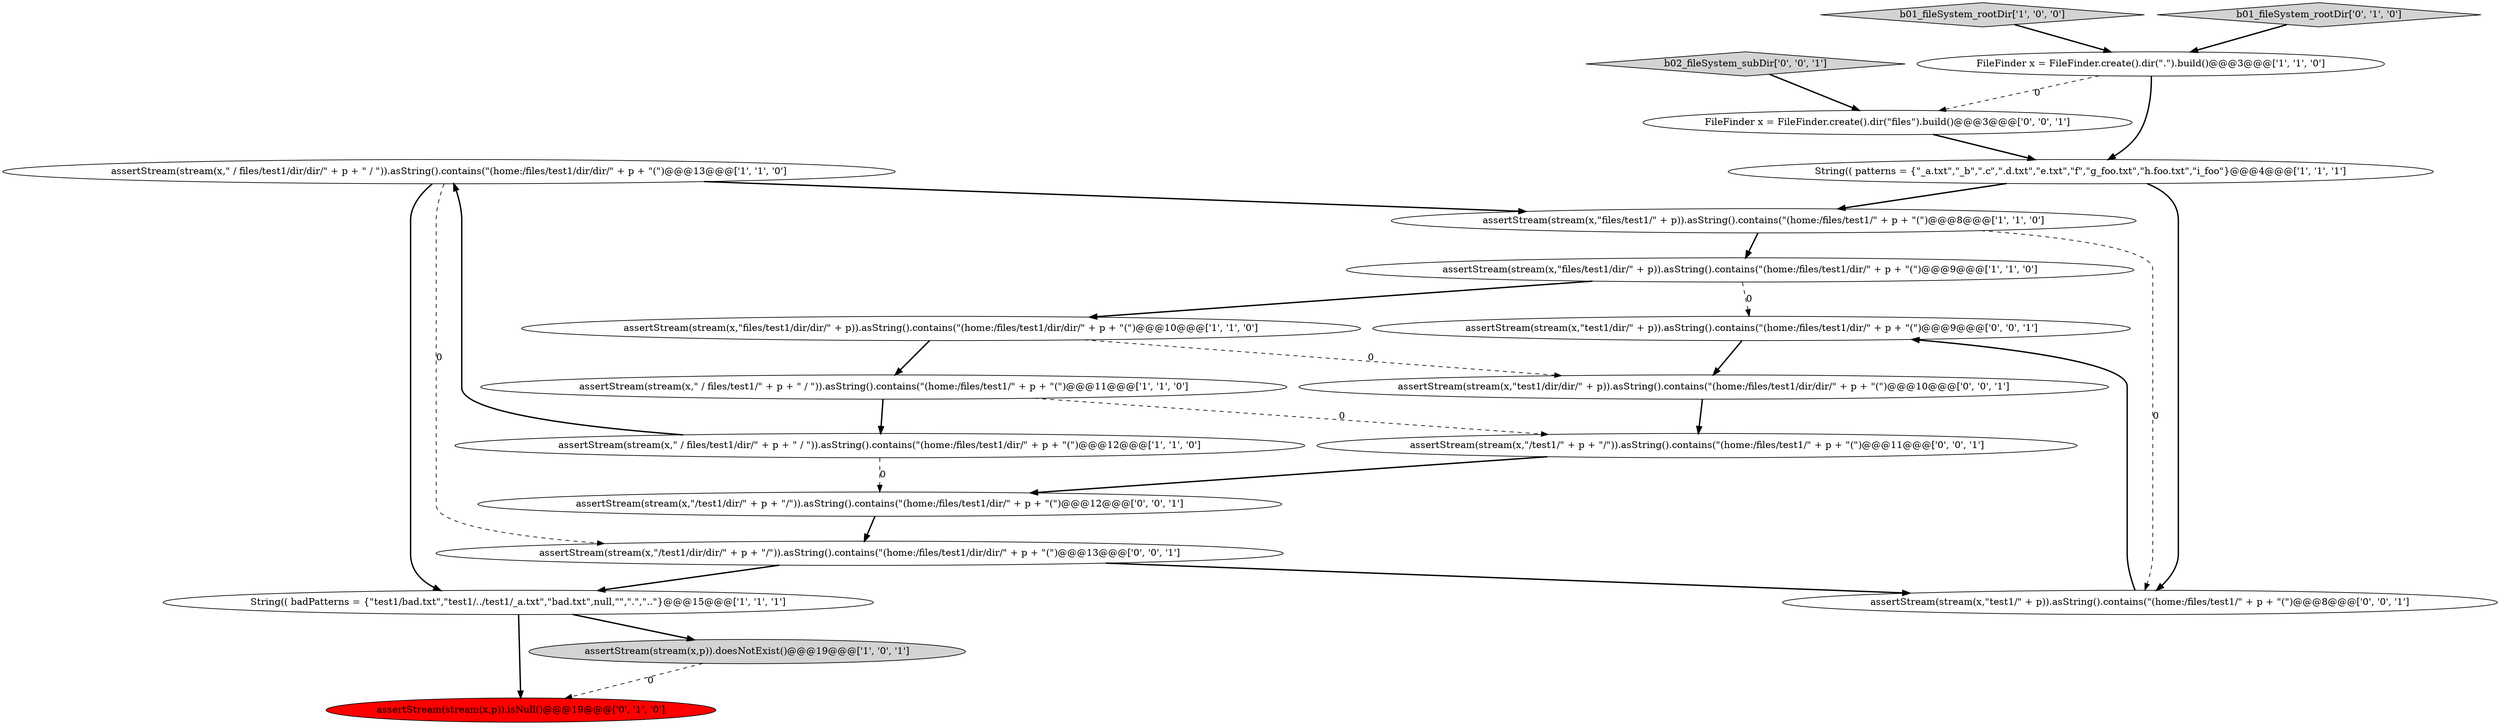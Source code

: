 digraph {
10 [style = filled, label = "assertStream(stream(x,\" / files/test1/dir/dir/\" + p + \" / \")).asString().contains(\"(home:/files/test1/dir/dir/\" + p + \"(\")@@@13@@@['1', '1', '0']", fillcolor = white, shape = ellipse image = "AAA0AAABBB1BBB"];
1 [style = filled, label = "assertStream(stream(x,\"files/test1/\" + p)).asString().contains(\"(home:/files/test1/\" + p + \"(\")@@@8@@@['1', '1', '0']", fillcolor = white, shape = ellipse image = "AAA0AAABBB1BBB"];
16 [style = filled, label = "assertStream(stream(x,\"/test1/dir/dir/\" + p + \"/\")).asString().contains(\"(home:/files/test1/dir/dir/\" + p + \"(\")@@@13@@@['0', '0', '1']", fillcolor = white, shape = ellipse image = "AAA0AAABBB3BBB"];
20 [style = filled, label = "assertStream(stream(x,\"test1/dir/\" + p)).asString().contains(\"(home:/files/test1/dir/\" + p + \"(\")@@@9@@@['0', '0', '1']", fillcolor = white, shape = ellipse image = "AAA0AAABBB3BBB"];
17 [style = filled, label = "assertStream(stream(x,\"/test1/dir/\" + p + \"/\")).asString().contains(\"(home:/files/test1/dir/\" + p + \"(\")@@@12@@@['0', '0', '1']", fillcolor = white, shape = ellipse image = "AAA0AAABBB3BBB"];
13 [style = filled, label = "assertStream(stream(x,\"test1/dir/dir/\" + p)).asString().contains(\"(home:/files/test1/dir/dir/\" + p + \"(\")@@@10@@@['0', '0', '1']", fillcolor = white, shape = ellipse image = "AAA0AAABBB3BBB"];
4 [style = filled, label = "String(( badPatterns = {\"test1/bad.txt\",\"test1/../test1/_a.txt\",\"bad.txt\",null,\"\",\".\",\"..\"}@@@15@@@['1', '1', '1']", fillcolor = white, shape = ellipse image = "AAA0AAABBB1BBB"];
9 [style = filled, label = "String(( patterns = {\"_a.txt\",\"_b\",\".c\",\".d.txt\",\"e.txt\",\"f\",\"g_foo.txt\",\"h.foo.txt\",\"i_foo\"}@@@4@@@['1', '1', '1']", fillcolor = white, shape = ellipse image = "AAA0AAABBB1BBB"];
0 [style = filled, label = "assertStream(stream(x,\"files/test1/dir/\" + p)).asString().contains(\"(home:/files/test1/dir/\" + p + \"(\")@@@9@@@['1', '1', '0']", fillcolor = white, shape = ellipse image = "AAA0AAABBB1BBB"];
18 [style = filled, label = "assertStream(stream(x,\"test1/\" + p)).asString().contains(\"(home:/files/test1/\" + p + \"(\")@@@8@@@['0', '0', '1']", fillcolor = white, shape = ellipse image = "AAA0AAABBB3BBB"];
15 [style = filled, label = "FileFinder x = FileFinder.create().dir(\"files\").build()@@@3@@@['0', '0', '1']", fillcolor = white, shape = ellipse image = "AAA0AAABBB3BBB"];
11 [style = filled, label = "assertStream(stream(x,p)).isNull()@@@19@@@['0', '1', '0']", fillcolor = red, shape = ellipse image = "AAA1AAABBB2BBB"];
19 [style = filled, label = "assertStream(stream(x,\"/test1/\" + p + \"/\")).asString().contains(\"(home:/files/test1/\" + p + \"(\")@@@11@@@['0', '0', '1']", fillcolor = white, shape = ellipse image = "AAA0AAABBB3BBB"];
2 [style = filled, label = "assertStream(stream(x,\"files/test1/dir/dir/\" + p)).asString().contains(\"(home:/files/test1/dir/dir/\" + p + \"(\")@@@10@@@['1', '1', '0']", fillcolor = white, shape = ellipse image = "AAA0AAABBB1BBB"];
6 [style = filled, label = "assertStream(stream(x,p)).doesNotExist()@@@19@@@['1', '0', '1']", fillcolor = lightgray, shape = ellipse image = "AAA0AAABBB1BBB"];
14 [style = filled, label = "b02_fileSystem_subDir['0', '0', '1']", fillcolor = lightgray, shape = diamond image = "AAA0AAABBB3BBB"];
7 [style = filled, label = "b01_fileSystem_rootDir['1', '0', '0']", fillcolor = lightgray, shape = diamond image = "AAA0AAABBB1BBB"];
8 [style = filled, label = "FileFinder x = FileFinder.create().dir(\".\").build()@@@3@@@['1', '1', '0']", fillcolor = white, shape = ellipse image = "AAA0AAABBB1BBB"];
12 [style = filled, label = "b01_fileSystem_rootDir['0', '1', '0']", fillcolor = lightgray, shape = diamond image = "AAA0AAABBB2BBB"];
5 [style = filled, label = "assertStream(stream(x,\" / files/test1/\" + p + \" / \")).asString().contains(\"(home:/files/test1/\" + p + \"(\")@@@11@@@['1', '1', '0']", fillcolor = white, shape = ellipse image = "AAA0AAABBB1BBB"];
3 [style = filled, label = "assertStream(stream(x,\" / files/test1/dir/\" + p + \" / \")).asString().contains(\"(home:/files/test1/dir/\" + p + \"(\")@@@12@@@['1', '1', '0']", fillcolor = white, shape = ellipse image = "AAA0AAABBB1BBB"];
5->3 [style = bold, label=""];
16->18 [style = bold, label=""];
20->13 [style = bold, label=""];
3->17 [style = dashed, label="0"];
4->6 [style = bold, label=""];
8->15 [style = dashed, label="0"];
0->2 [style = bold, label=""];
6->11 [style = dashed, label="0"];
1->18 [style = dashed, label="0"];
1->0 [style = bold, label=""];
19->17 [style = bold, label=""];
7->8 [style = bold, label=""];
0->20 [style = dashed, label="0"];
3->10 [style = bold, label=""];
18->20 [style = bold, label=""];
13->19 [style = bold, label=""];
9->18 [style = bold, label=""];
15->9 [style = bold, label=""];
12->8 [style = bold, label=""];
2->13 [style = dashed, label="0"];
8->9 [style = bold, label=""];
10->4 [style = bold, label=""];
14->15 [style = bold, label=""];
10->16 [style = dashed, label="0"];
16->4 [style = bold, label=""];
9->1 [style = bold, label=""];
4->11 [style = bold, label=""];
10->1 [style = bold, label=""];
5->19 [style = dashed, label="0"];
17->16 [style = bold, label=""];
2->5 [style = bold, label=""];
}
